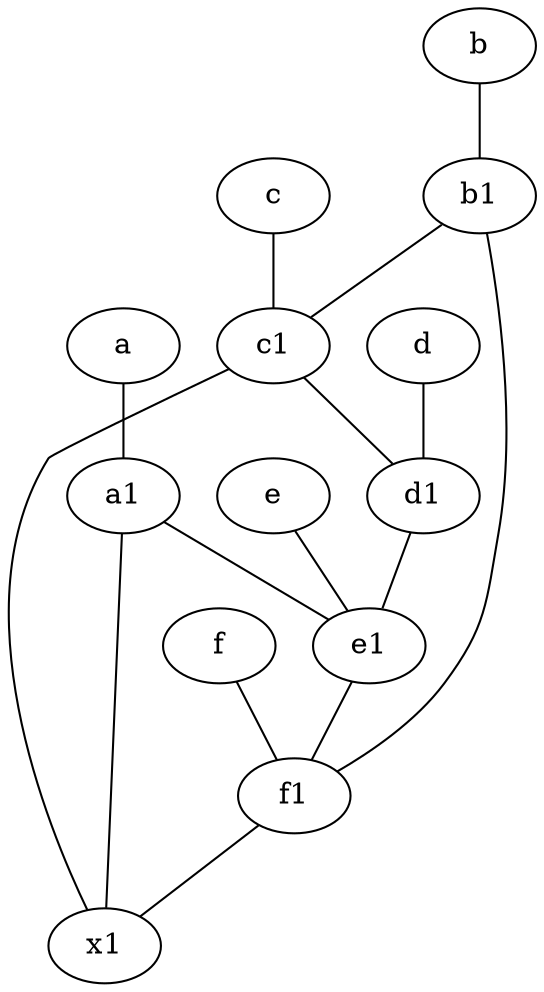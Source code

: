 graph {
	node [labelfontsize=50]
	e1 [labelfontsize=50 pos="7,7!"]
	a [labelfontsize=50 pos="8,2!"]
	x1 [labelfontsize=50]
	d [labelfontsize=50 pos="2,5!"]
	f [labelfontsize=50 pos="3,9!"]
	c [labelfontsize=50 pos="4.5,2!"]
	a1 [labelfontsize=50 pos="8,3!"]
	f1 [labelfontsize=50 pos="3,8!"]
	d1 [labelfontsize=50 pos="3,5!"]
	b1 [labelfontsize=50 pos="9,4!"]
	e [labelfontsize=50 pos="7,9!"]
	b [labelfontsize=50 pos="10,4!"]
	c1 [labelfontsize=50 pos="4.5,3!"]
	b1 -- c1
	b -- b1
	e -- e1
	f -- f1
	d -- d1
	c1 -- d1
	d1 -- e1
	b1 -- f1
	e1 -- f1
	f1 -- x1
	a1 -- x1
	c -- c1
	a -- a1
	a1 -- e1
	c1 -- x1
}
